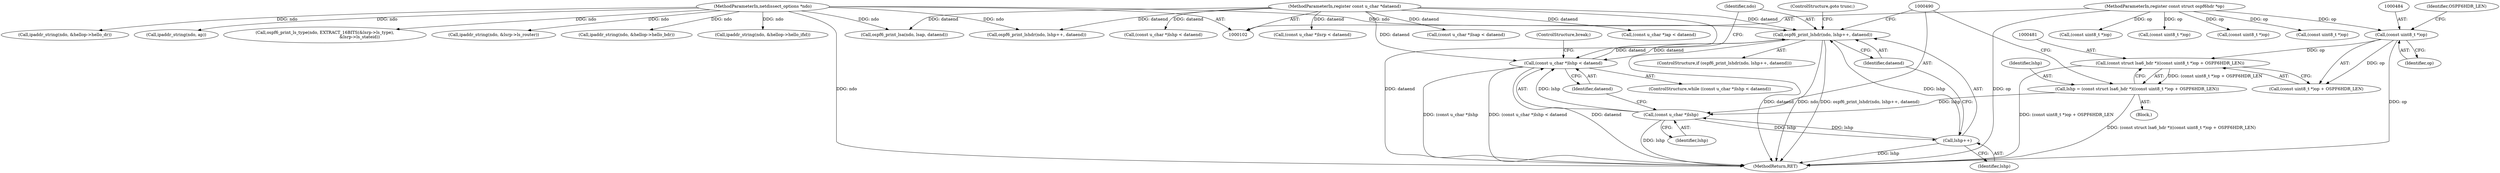 digraph "0_tcpdump_88b2dac837e81cf56dce05e6e7b5989332c0092d@pointer" {
"1000495" [label="(Call,ospf6_print_lshdr(ndo, lshp++, dataend))"];
"1000103" [label="(MethodParameterIn,netdissect_options *ndo)"];
"1000497" [label="(Call,lshp++)"];
"1000489" [label="(Call,(const u_char *)lshp)"];
"1000478" [label="(Call,lshp = (const struct lsa6_hdr *)((const uint8_t *)op + OSPF6HDR_LEN))"];
"1000480" [label="(Call,(const struct lsa6_hdr *)((const uint8_t *)op + OSPF6HDR_LEN))"];
"1000483" [label="(Call,(const uint8_t *)op)"];
"1000104" [label="(MethodParameterIn,register const struct ospf6hdr *op)"];
"1000488" [label="(Call,(const u_char *)lshp < dataend)"];
"1000495" [label="(Call,ospf6_print_lshdr(ndo, lshp++, dataend))"];
"1000105" [label="(MethodParameterIn,register const u_char *dataend)"];
"1000482" [label="(Call,(const uint8_t *)op + OSPF6HDR_LEN)"];
"1000489" [label="(Call,(const u_char *)lshp)"];
"1000480" [label="(Call,(const struct lsa6_hdr *)((const uint8_t *)op + OSPF6HDR_LEN))"];
"1000440" [label="(Call,(const u_char *)lsap < dataend)"];
"1000500" [label="(ControlStructure,goto trunc;)"];
"1000125" [label="(Call,(const uint8_t *)op)"];
"1000418" [label="(Call,(const uint8_t *)op)"];
"1000496" [label="(Identifier,ndo)"];
"1000509" [label="(MethodReturn,RET)"];
"1000218" [label="(Call,ipaddr_string(ndo, &hellop->hello_bdr))"];
"1000105" [label="(MethodParameterIn,register const u_char *dataend)"];
"1000501" [label="(ControlStructure,break;)"];
"1000477" [label="(Block,)"];
"1000478" [label="(Call,lshp = (const struct lsa6_hdr *)((const uint8_t *)op + OSPF6HDR_LEN))"];
"1000449" [label="(Call,ospf6_print_lsa(ndo, lsap, dataend))"];
"1000241" [label="(Call,(const u_char *)ap < dataend)"];
"1000494" [label="(ControlStructure,if (ospf6_print_lshdr(ndo, lshp++, dataend)))"];
"1000169" [label="(Call,ipaddr_string(ndo, &hellop->hello_ifid))"];
"1000485" [label="(Identifier,op)"];
"1000495" [label="(Call,ospf6_print_lshdr(ndo, lshp++, dataend))"];
"1000491" [label="(Identifier,lshp)"];
"1000486" [label="(Identifier,OSPF6HDR_LEN)"];
"1000492" [label="(Identifier,dataend)"];
"1000195" [label="(Call,ipaddr_string(ndo, &hellop->hello_dr))"];
"1000255" [label="(Call,ipaddr_string(ndo, ap))"];
"1000103" [label="(MethodParameterIn,netdissect_options *ndo)"];
"1000338" [label="(Call,(const u_char *)lshp < dataend)"];
"1000479" [label="(Identifier,lshp)"];
"1000269" [label="(Call,(const uint8_t *)op)"];
"1000488" [label="(Call,(const u_char *)lshp < dataend)"];
"1000487" [label="(ControlStructure,while ((const u_char *)lshp < dataend))"];
"1000499" [label="(Identifier,dataend)"];
"1000498" [label="(Identifier,lshp)"];
"1000390" [label="(Call,ospf6_print_ls_type(ndo, EXTRACT_16BITS(&lsrp->ls_type),\n                                                    &lsrp->ls_stateid))"];
"1000104" [label="(MethodParameterIn,register const struct ospf6hdr *op)"];
"1000365" [label="(Call,(const uint8_t *)op)"];
"1000384" [label="(Call,ipaddr_string(ndo, &lsrp->ls_router))"];
"1000370" [label="(Call,(const u_char *)lsrp < dataend)"];
"1000483" [label="(Call,(const uint8_t *)op)"];
"1000497" [label="(Call,lshp++)"];
"1000345" [label="(Call,ospf6_print_lshdr(ndo, lshp++, dataend))"];
"1000495" -> "1000494"  [label="AST: "];
"1000495" -> "1000499"  [label="CFG: "];
"1000496" -> "1000495"  [label="AST: "];
"1000497" -> "1000495"  [label="AST: "];
"1000499" -> "1000495"  [label="AST: "];
"1000490" -> "1000495"  [label="CFG: "];
"1000500" -> "1000495"  [label="CFG: "];
"1000495" -> "1000509"  [label="DDG: ndo"];
"1000495" -> "1000509"  [label="DDG: ospf6_print_lshdr(ndo, lshp++, dataend)"];
"1000495" -> "1000509"  [label="DDG: dataend"];
"1000495" -> "1000488"  [label="DDG: dataend"];
"1000103" -> "1000495"  [label="DDG: ndo"];
"1000497" -> "1000495"  [label="DDG: lshp"];
"1000488" -> "1000495"  [label="DDG: dataend"];
"1000105" -> "1000495"  [label="DDG: dataend"];
"1000103" -> "1000102"  [label="AST: "];
"1000103" -> "1000509"  [label="DDG: ndo"];
"1000103" -> "1000169"  [label="DDG: ndo"];
"1000103" -> "1000195"  [label="DDG: ndo"];
"1000103" -> "1000218"  [label="DDG: ndo"];
"1000103" -> "1000255"  [label="DDG: ndo"];
"1000103" -> "1000345"  [label="DDG: ndo"];
"1000103" -> "1000384"  [label="DDG: ndo"];
"1000103" -> "1000390"  [label="DDG: ndo"];
"1000103" -> "1000449"  [label="DDG: ndo"];
"1000497" -> "1000498"  [label="CFG: "];
"1000498" -> "1000497"  [label="AST: "];
"1000499" -> "1000497"  [label="CFG: "];
"1000497" -> "1000509"  [label="DDG: lshp"];
"1000497" -> "1000489"  [label="DDG: lshp"];
"1000489" -> "1000497"  [label="DDG: lshp"];
"1000489" -> "1000488"  [label="AST: "];
"1000489" -> "1000491"  [label="CFG: "];
"1000490" -> "1000489"  [label="AST: "];
"1000491" -> "1000489"  [label="AST: "];
"1000492" -> "1000489"  [label="CFG: "];
"1000489" -> "1000509"  [label="DDG: lshp"];
"1000489" -> "1000488"  [label="DDG: lshp"];
"1000478" -> "1000489"  [label="DDG: lshp"];
"1000478" -> "1000477"  [label="AST: "];
"1000478" -> "1000480"  [label="CFG: "];
"1000479" -> "1000478"  [label="AST: "];
"1000480" -> "1000478"  [label="AST: "];
"1000490" -> "1000478"  [label="CFG: "];
"1000478" -> "1000509"  [label="DDG: (const struct lsa6_hdr *)((const uint8_t *)op + OSPF6HDR_LEN)"];
"1000480" -> "1000478"  [label="DDG: (const uint8_t *)op + OSPF6HDR_LEN"];
"1000480" -> "1000482"  [label="CFG: "];
"1000481" -> "1000480"  [label="AST: "];
"1000482" -> "1000480"  [label="AST: "];
"1000480" -> "1000509"  [label="DDG: (const uint8_t *)op + OSPF6HDR_LEN"];
"1000483" -> "1000480"  [label="DDG: op"];
"1000483" -> "1000482"  [label="AST: "];
"1000483" -> "1000485"  [label="CFG: "];
"1000484" -> "1000483"  [label="AST: "];
"1000485" -> "1000483"  [label="AST: "];
"1000486" -> "1000483"  [label="CFG: "];
"1000483" -> "1000509"  [label="DDG: op"];
"1000483" -> "1000482"  [label="DDG: op"];
"1000104" -> "1000483"  [label="DDG: op"];
"1000104" -> "1000102"  [label="AST: "];
"1000104" -> "1000509"  [label="DDG: op"];
"1000104" -> "1000125"  [label="DDG: op"];
"1000104" -> "1000269"  [label="DDG: op"];
"1000104" -> "1000365"  [label="DDG: op"];
"1000104" -> "1000418"  [label="DDG: op"];
"1000488" -> "1000487"  [label="AST: "];
"1000488" -> "1000492"  [label="CFG: "];
"1000492" -> "1000488"  [label="AST: "];
"1000496" -> "1000488"  [label="CFG: "];
"1000501" -> "1000488"  [label="CFG: "];
"1000488" -> "1000509"  [label="DDG: (const u_char *)lshp"];
"1000488" -> "1000509"  [label="DDG: (const u_char *)lshp < dataend"];
"1000488" -> "1000509"  [label="DDG: dataend"];
"1000105" -> "1000488"  [label="DDG: dataend"];
"1000105" -> "1000102"  [label="AST: "];
"1000105" -> "1000509"  [label="DDG: dataend"];
"1000105" -> "1000241"  [label="DDG: dataend"];
"1000105" -> "1000338"  [label="DDG: dataend"];
"1000105" -> "1000345"  [label="DDG: dataend"];
"1000105" -> "1000370"  [label="DDG: dataend"];
"1000105" -> "1000440"  [label="DDG: dataend"];
"1000105" -> "1000449"  [label="DDG: dataend"];
}
